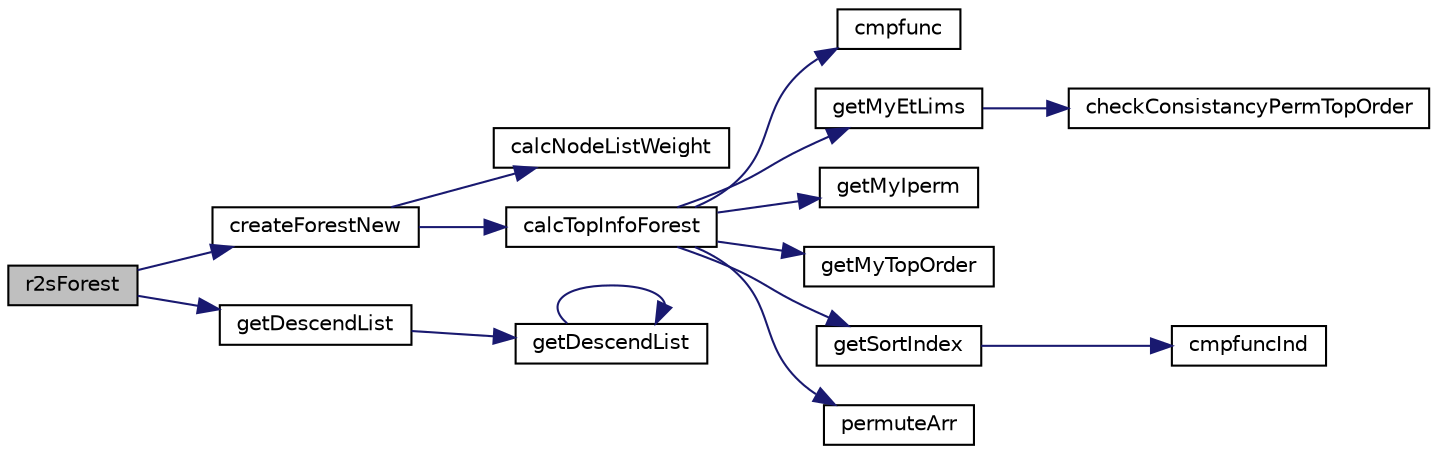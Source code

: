 digraph "r2sForest"
{
 // LATEX_PDF_SIZE
  edge [fontname="Helvetica",fontsize="10",labelfontname="Helvetica",labelfontsize="10"];
  node [fontname="Helvetica",fontsize="10",shape=record];
  rankdir="LR";
  Node1 [label="r2sForest",height=0.2,width=0.4,color="black", fillcolor="grey75", style="filled", fontcolor="black",tooltip=" "];
  Node1 -> Node2 [color="midnightblue",fontsize="10",style="solid",fontname="Helvetica"];
  Node2 [label="createForestNew",height=0.2,width=0.4,color="black", fillcolor="white", style="filled",URL="$supernodalForest_8c.html#ac2258a38a22aa6ddac0d5ab422addbf5",tooltip=" "];
  Node2 -> Node3 [color="midnightblue",fontsize="10",style="solid",fontname="Helvetica"];
  Node3 [label="calcNodeListWeight",height=0.2,width=0.4,color="black", fillcolor="white", style="filled",URL="$supernodalForest_8c.html#a1ea31ad90bab2a1e70c4fda1f57494e7",tooltip=" "];
  Node2 -> Node4 [color="midnightblue",fontsize="10",style="solid",fontname="Helvetica"];
  Node4 [label="calcTopInfoForest",height=0.2,width=0.4,color="black", fillcolor="white", style="filled",URL="$supernodalForest_8c.html#a6b1f8b3aff57a2252803334c72159846",tooltip=" "];
  Node4 -> Node5 [color="midnightblue",fontsize="10",style="solid",fontname="Helvetica"];
  Node5 [label="cmpfunc",height=0.2,width=0.4,color="black", fillcolor="white", style="filled",URL="$supernodalForest_8c.html#ac4b64efac6b92ff63774c58b92d0fdb5",tooltip=" "];
  Node4 -> Node6 [color="midnightblue",fontsize="10",style="solid",fontname="Helvetica"];
  Node6 [label="getMyEtLims",height=0.2,width=0.4,color="black", fillcolor="white", style="filled",URL="$superlu__defs_8h.html#adf47c7cf29437f3fbaa0a2cb0b45acf9",tooltip=" "];
  Node6 -> Node7 [color="midnightblue",fontsize="10",style="solid",fontname="Helvetica"];
  Node7 [label="checkConsistancyPermTopOrder",height=0.2,width=0.4,color="black", fillcolor="white", style="filled",URL="$supernodal__etree_8c.html#ade69581976f1eea5de07dbab3bcd2053",tooltip=" "];
  Node4 -> Node8 [color="midnightblue",fontsize="10",style="solid",fontname="Helvetica"];
  Node8 [label="getMyIperm",height=0.2,width=0.4,color="black", fillcolor="white", style="filled",URL="$superlu__defs_8h.html#a9d521c41ca56c5eb424db001c32bef6d",tooltip=" "];
  Node4 -> Node9 [color="midnightblue",fontsize="10",style="solid",fontname="Helvetica"];
  Node9 [label="getMyTopOrder",height=0.2,width=0.4,color="black", fillcolor="white", style="filled",URL="$superlu__defs_8h.html#a4fc96feae0de46df0526b06f3a23e4ff",tooltip=" "];
  Node4 -> Node10 [color="midnightblue",fontsize="10",style="solid",fontname="Helvetica"];
  Node10 [label="getSortIndex",height=0.2,width=0.4,color="black", fillcolor="white", style="filled",URL="$supernodalForest_8c.html#afcadf01d74998cfcf4581a808dd26438",tooltip=" "];
  Node10 -> Node11 [color="midnightblue",fontsize="10",style="solid",fontname="Helvetica"];
  Node11 [label="cmpfuncInd",height=0.2,width=0.4,color="black", fillcolor="white", style="filled",URL="$supernodalForest_8c.html#aa72995b238cb90540ce9f47b2af1cbe5",tooltip=" "];
  Node4 -> Node12 [color="midnightblue",fontsize="10",style="solid",fontname="Helvetica"];
  Node12 [label="permuteArr",height=0.2,width=0.4,color="black", fillcolor="white", style="filled",URL="$supernodalForest_8c.html#a7f92a196f056df03d3e7b7dfafa825a6",tooltip=" "];
  Node1 -> Node13 [color="midnightblue",fontsize="10",style="solid",fontname="Helvetica"];
  Node13 [label="getDescendList",height=0.2,width=0.4,color="black", fillcolor="white", style="filled",URL="$superlu__defs_8h.html#a1ab6ada3b7819ef6bf66c64fc107c1dc",tooltip=" "];
  Node13 -> Node14 [color="midnightblue",fontsize="10",style="solid",fontname="Helvetica"];
  Node14 [label="getDescendList",height=0.2,width=0.4,color="black", fillcolor="white", style="filled",URL="$supernodal__etree_8c.html#a1ab6ada3b7819ef6bf66c64fc107c1dc",tooltip=" "];
  Node14 -> Node14 [color="midnightblue",fontsize="10",style="solid",fontname="Helvetica"];
}

